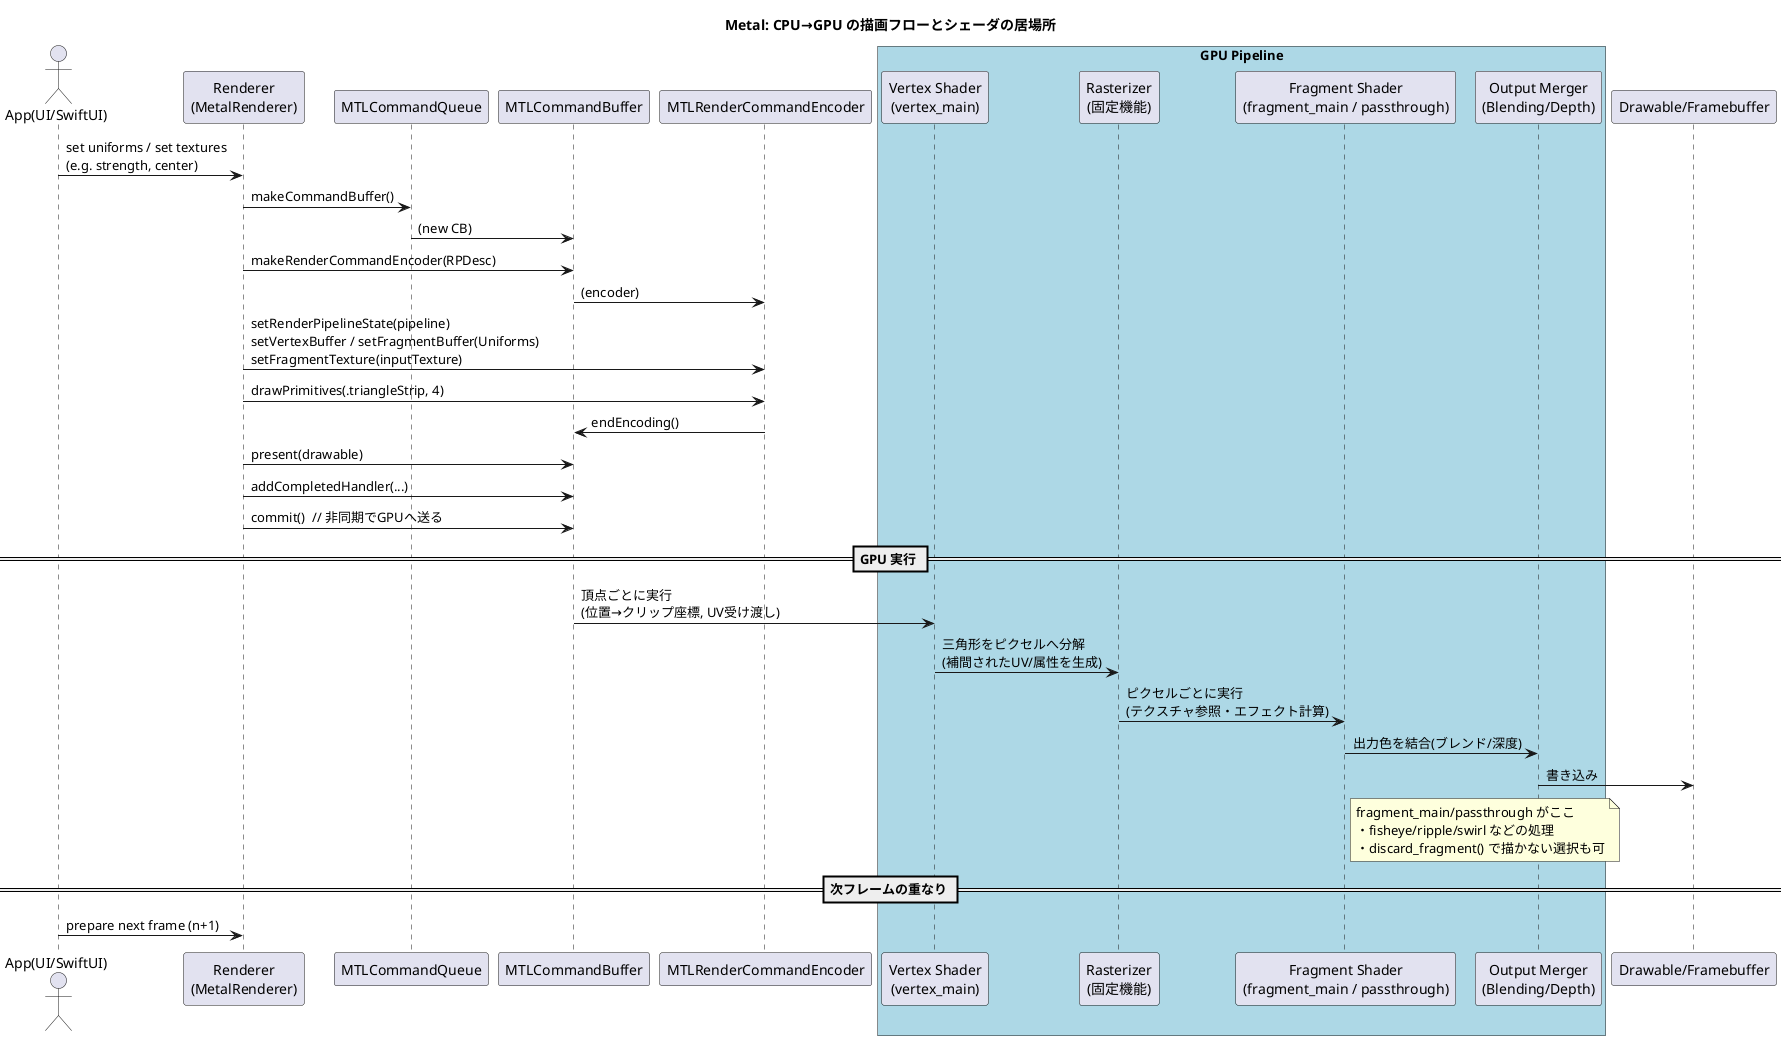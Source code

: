 @startuml
title Metal: CPU→GPU の描画フローとシェーダの居場所

actor "App(UI/SwiftUI)" as APP
participant "Renderer\n(MetalRenderer)" as R
participant "MTLCommandQueue" as Q
participant "MTLCommandBuffer" as CB
participant "MTLRenderCommandEncoder" as ENC
box "GPU Pipeline" #LightBlue
participant "Vertex Shader\n(vertex_main)" as VS
participant "Rasterizer\n(固定機能)" as RAS
participant "Fragment Shader\n(fragment_main / passthrough)" as FS
participant "Output Merger\n(Blending/Depth)" as OM
end box
participant "Drawable/Framebuffer" as FB

APP -> R : set uniforms / set textures\n(e.g. strength, center)
R -> Q : makeCommandBuffer()
Q -> CB : (new CB)
R -> CB : makeRenderCommandEncoder(RPDesc)
CB -> ENC : (encoder)
R -> ENC : setRenderPipelineState(pipeline)\nsetVertexBuffer / setFragmentBuffer(Uniforms)\nsetFragmentTexture(inputTexture)
R -> ENC : drawPrimitives(.triangleStrip, 4)
ENC -> CB : endEncoding()
R -> CB : present(drawable)
R -> CB : addCompletedHandler(...)
R -> CB : commit()  // 非同期でGPUへ送る

== GPU 実行 ==
CB -> VS : 頂点ごとに実行\n(位置→クリップ座標, UV受け渡し)
VS -> RAS : 三角形をピクセルへ分解\n(補間されたUV/属性を生成)
RAS -> FS : ピクセルごとに実行\n(テクスチャ参照・エフェクト計算)
FS -> OM : 出力色を結合(ブレンド/深度)
OM -> FB : 書き込み

note right of FS
fragment_main/passthrough がここ
・fisheye/ripple/swirl などの処理
・discard_fragment() で描かない選択も可
end note

== 次フレームの重なり ==
APP -> R : prepare next frame (n+1)
@enduml
